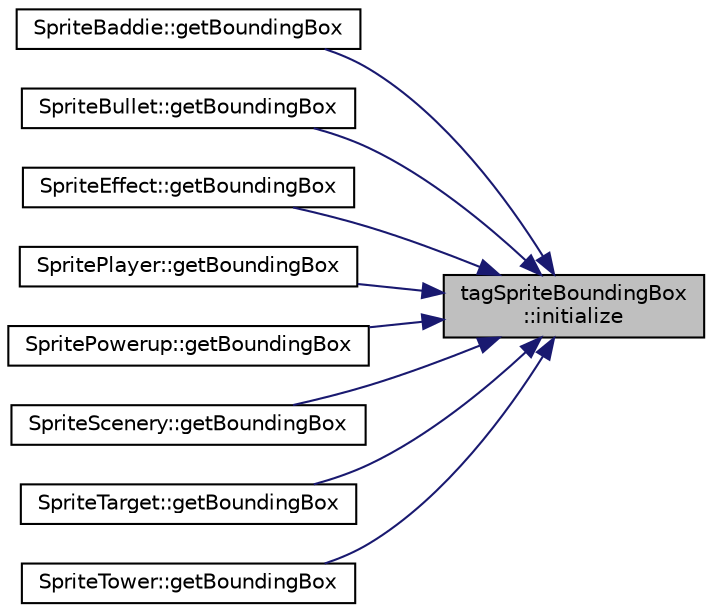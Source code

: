 digraph "tagSpriteBoundingBox::initialize"
{
 // LATEX_PDF_SIZE
  edge [fontname="Helvetica",fontsize="10",labelfontname="Helvetica",labelfontsize="10"];
  node [fontname="Helvetica",fontsize="10",shape=record];
  rankdir="RL";
  Node1 [label="tagSpriteBoundingBox\l::initialize",height=0.2,width=0.4,color="black", fillcolor="grey75", style="filled", fontcolor="black",tooltip=" "];
  Node1 -> Node2 [dir="back",color="midnightblue",fontsize="10",style="solid"];
  Node2 [label="SpriteBaddie::getBoundingBox",height=0.2,width=0.4,color="black", fillcolor="white", style="filled",URL="$class_sprite_baddie.html#aa89cb2879e4956e05334fefe09301a3d",tooltip=" "];
  Node1 -> Node3 [dir="back",color="midnightblue",fontsize="10",style="solid"];
  Node3 [label="SpriteBullet::getBoundingBox",height=0.2,width=0.4,color="black", fillcolor="white", style="filled",URL="$class_sprite_bullet.html#a77d6d13fa43db947ab1f17be2f455dc9",tooltip=" "];
  Node1 -> Node4 [dir="back",color="midnightblue",fontsize="10",style="solid"];
  Node4 [label="SpriteEffect::getBoundingBox",height=0.2,width=0.4,color="black", fillcolor="white", style="filled",URL="$class_sprite_effect.html#a1f1cafb5ac640db5f678dde07253a9c4",tooltip=" "];
  Node1 -> Node5 [dir="back",color="midnightblue",fontsize="10",style="solid"];
  Node5 [label="SpritePlayer::getBoundingBox",height=0.2,width=0.4,color="black", fillcolor="white", style="filled",URL="$class_sprite_player.html#a9d1766ba0a6d19fccaab7c39d73ac444",tooltip=" "];
  Node1 -> Node6 [dir="back",color="midnightblue",fontsize="10",style="solid"];
  Node6 [label="SpritePowerup::getBoundingBox",height=0.2,width=0.4,color="black", fillcolor="white", style="filled",URL="$class_sprite_powerup.html#ad9044197424e423e06a818c626ff5cc3",tooltip=" "];
  Node1 -> Node7 [dir="back",color="midnightblue",fontsize="10",style="solid"];
  Node7 [label="SpriteScenery::getBoundingBox",height=0.2,width=0.4,color="black", fillcolor="white", style="filled",URL="$class_sprite_scenery.html#ad22ff5c6659dcbcaf465e3ac333fd09c",tooltip=" "];
  Node1 -> Node8 [dir="back",color="midnightblue",fontsize="10",style="solid"];
  Node8 [label="SpriteTarget::getBoundingBox",height=0.2,width=0.4,color="black", fillcolor="white", style="filled",URL="$class_sprite_target.html#af37d7ef69e8941e7f4478212a6383345",tooltip=" "];
  Node1 -> Node9 [dir="back",color="midnightblue",fontsize="10",style="solid"];
  Node9 [label="SpriteTower::getBoundingBox",height=0.2,width=0.4,color="black", fillcolor="white", style="filled",URL="$class_sprite_tower.html#a4850f50e256fc5285a434569a20b8acf",tooltip=" "];
}
